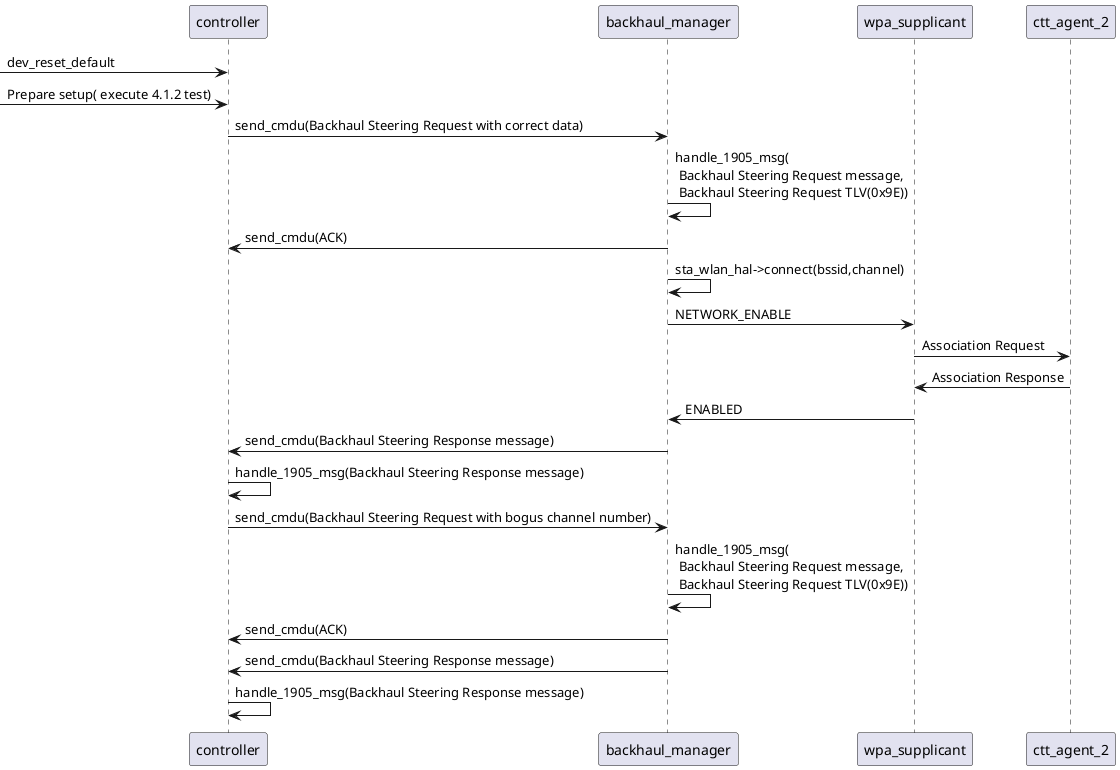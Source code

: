 @startuml
->controller: dev_reset_default
->controller: Prepare setup( execute 4.1.2 test)
controller->backhaul_manager: send_cmdu(Backhaul Steering Request with correct data)
backhaul_manager->backhaul_manager: handle_1905_msg(\n Backhaul Steering Request message,\n Backhaul Steering Request TLV(0x9E))
backhaul_manager->controller: send_cmdu(ACK)
backhaul_manager->backhaul_manager: sta_wlan_hal->connect(bssid,channel)
backhaul_manager->wpa_supplicant: NETWORK_ENABLE
wpa_supplicant->ctt_agent_2: Association Request
ctt_agent_2->wpa_supplicant: Association Response
wpa_supplicant->backhaul_manager: ENABLED
backhaul_manager->controller: send_cmdu(Backhaul Steering Response message)
controller->controller: handle_1905_msg(Backhaul Steering Response message)
controller->backhaul_manager: send_cmdu(Backhaul Steering Request with bogus channel number)
backhaul_manager->backhaul_manager: handle_1905_msg(\n Backhaul Steering Request message,\n Backhaul Steering Request TLV(0x9E))
backhaul_manager->controller: send_cmdu(ACK)
backhaul_manager->controller: send_cmdu(Backhaul Steering Response message)
controller->controller: handle_1905_msg(Backhaul Steering Response message)
@enduml
